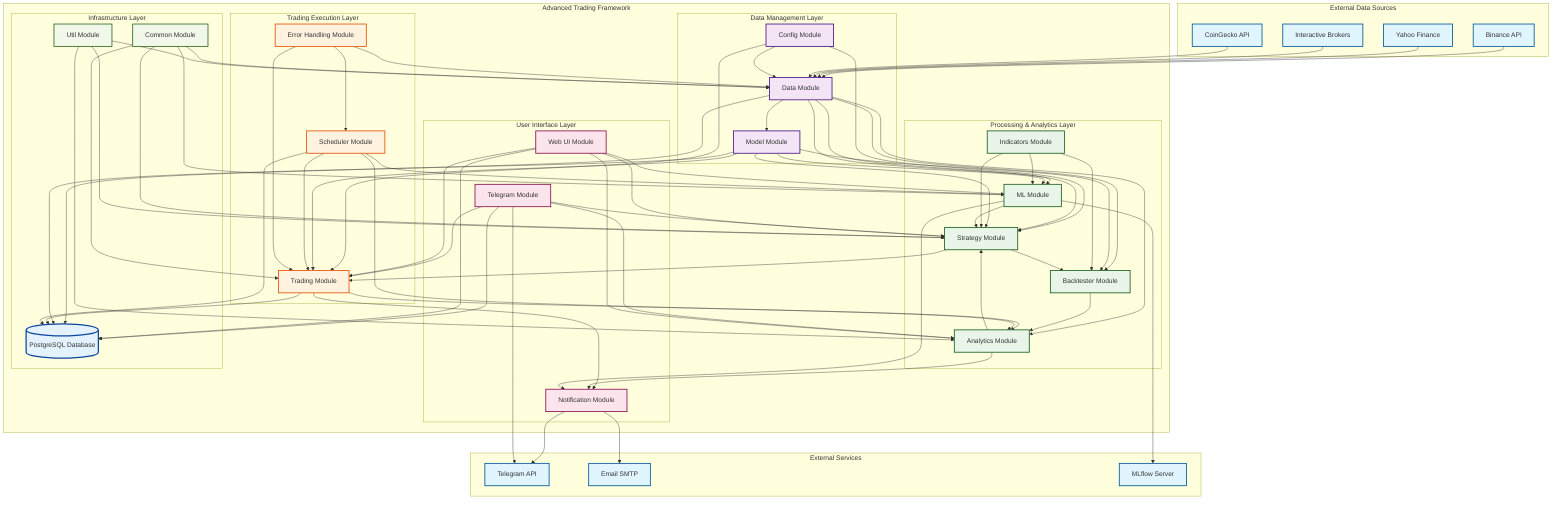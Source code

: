 graph TB
    %% External Systems
    subgraph "External Data Sources"
        BINANCE[Binance API]
        YAHOO[Yahoo Finance]
        IBKR[Interactive Brokers]
        COINGECKO[CoinGecko API]
    end

    subgraph "External Services"
        TELEGRAM_API[Telegram API]
        EMAIL_SMTP[Email SMTP]
        MLFLOW_SERVER[MLflow Server]
    end

    %% Core System Modules
    subgraph "Advanced Trading Framework"
        %% Data Layer
        subgraph "Data Management Layer"
            DATA[Data Module]
            MODEL[Model Module]
            CONFIG[Config Module]
        end

        %% Processing Layer
        subgraph "Processing & Analytics Layer"
            STRATEGY[Strategy Module]
            BACKTESTER[Backtester Module]
            ML[ML Module]
            ANALYTICS[Analytics Module]
            INDICATORS[Indicators Module]
        end

        %% Execution Layer
        subgraph "Trading Execution Layer"
            TRADING[Trading Module]
            SCHEDULER[Scheduler Module]
            ERROR_HANDLING[Error Handling Module]
        end

        %% Interface Layer
        subgraph "User Interface Layer"
            WEB_UI[Web UI Module]
            TELEGRAM[Telegram Module]
            NOTIFICATION[Notification Module]
        end

        %% Infrastructure Layer
        subgraph "Infrastructure Layer"
            COMMON[Common Module]
            UTIL[Util Module]
            DATABASE[(PostgreSQL Database)]
        end
    end

    %% Data Flow Connections
    BINANCE --> DATA
    YAHOO --> DATA
    IBKR --> DATA
    COINGECKO --> DATA

    DATA --> MODEL
    CONFIG --> DATA
    CONFIG --> STRATEGY
    CONFIG --> TRADING

    DATA --> STRATEGY
    DATA --> BACKTESTER
    DATA --> ML
    DATA --> ANALYTICS

    MODEL --> STRATEGY
    MODEL --> BACKTESTER
    MODEL --> ML
    MODEL --> TRADING

    INDICATORS --> STRATEGY
    INDICATORS --> BACKTESTER
    INDICATORS --> ML

    STRATEGY --> BACKTESTER
    STRATEGY --> TRADING
    ML --> STRATEGY
    ANALYTICS --> STRATEGY

    BACKTESTER --> ANALYTICS
    TRADING --> ANALYTICS

    SCHEDULER --> TRADING
    SCHEDULER --> ML
    SCHEDULER --> ANALYTICS

    ERROR_HANDLING --> TRADING
    ERROR_HANDLING --> SCHEDULER
    ERROR_HANDLING --> DATA

    TRADING --> NOTIFICATION
    ANALYTICS --> NOTIFICATION
    ML --> NOTIFICATION

    NOTIFICATION --> TELEGRAM_API
    NOTIFICATION --> EMAIL_SMTP

    TELEGRAM --> TELEGRAM_API
    TELEGRAM --> STRATEGY
    TELEGRAM --> ANALYTICS
    TELEGRAM --> TRADING

    WEB_UI --> STRATEGY
    WEB_UI --> ANALYTICS
    WEB_UI --> TRADING
    WEB_UI --> ML

    ML --> MLFLOW_SERVER

    %% Database connections
    DATA --> DATABASE
    MODEL --> DATABASE
    TRADING --> DATABASE
    TELEGRAM --> DATABASE
    WEB_UI --> DATABASE
    SCHEDULER --> DATABASE

    COMMON --> DATA
    COMMON --> STRATEGY
    COMMON --> TRADING
    COMMON --> ML

    UTIL --> DATA
    UTIL --> STRATEGY
    UTIL --> ANALYTICS

    %% Styling
    classDef external fill:#e1f5fe,stroke:#01579b,stroke-width:2px
    classDef dataLayer fill:#f3e5f5,stroke:#4a148c,stroke-width:2px
    classDef processLayer fill:#e8f5e8,stroke:#1b5e20,stroke-width:2px
    classDef execLayer fill:#fff3e0,stroke:#e65100,stroke-width:2px
    classDef interfaceLayer fill:#fce4ec,stroke:#880e4f,stroke-width:2px
    classDef infraLayer fill:#f1f8e9,stroke:#33691e,stroke-width:2px
    classDef database fill:#e3f2fd,stroke:#0d47a1,stroke-width:3px

    class BINANCE,YAHOO,IBKR,COINGECKO,TELEGRAM_API,EMAIL_SMTP,MLFLOW_SERVER external
    class DATA,MODEL,CONFIG dataLayer
    class STRATEGY,BACKTESTER,ML,ANALYTICS,INDICATORS processLayer
    class TRADING,SCHEDULER,ERROR_HANDLING execLayer
    class WEB_UI,TELEGRAM,NOTIFICATION interfaceLayer
    class COMMON,UTIL,DATABASE infraLayer
    class DATABASE database